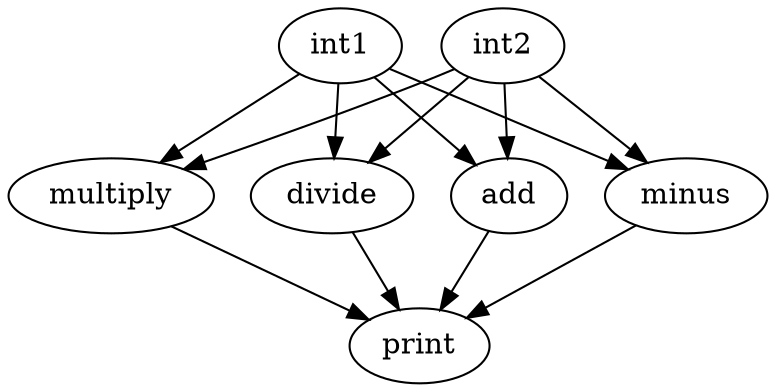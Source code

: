 digraph test {
	int1 -> add
	int1 -> minus
	int1 -> multiply
	int1 -> divide
	int2 -> add
	int2 -> minus
	int2 -> multiply
	int2 -> divide
	add -> print
	minus -> print
	multiply -> print
	divide -> print
}
